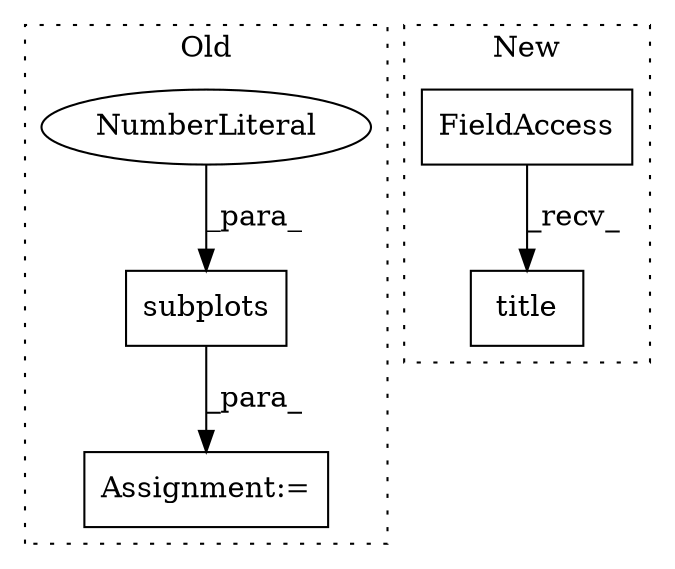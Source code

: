 digraph G {
subgraph cluster0 {
1 [label="subplots" a="32" s="704,716" l="9,1" shape="box"];
3 [label="NumberLiteral" a="34" s="715" l="1" shape="ellipse"];
5 [label="Assignment:=" a="7" s="684" l="2" shape="box"];
label = "Old";
style="dotted";
}
subgraph cluster1 {
2 [label="title" a="32" s="1438,1477" l="6,1" shape="box"];
4 [label="FieldAccess" a="22" s="1420" l="10" shape="box"];
label = "New";
style="dotted";
}
1 -> 5 [label="_para_"];
3 -> 1 [label="_para_"];
4 -> 2 [label="_recv_"];
}